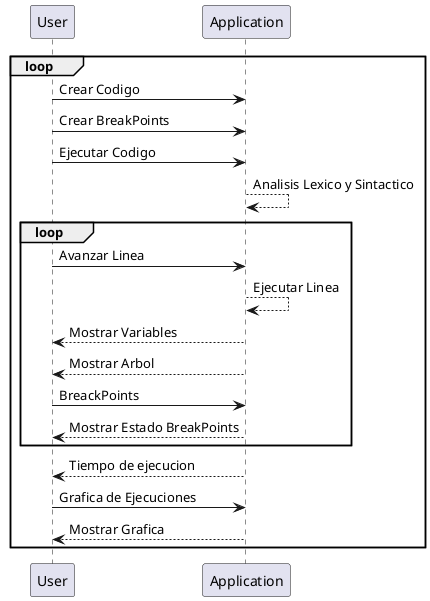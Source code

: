 @startuml
loop
User -> Application: Crear Codigo
User -> Application: Crear BreakPoints
User -> Application: Ejecutar Codigo
Application --> Application : Analisis Lexico y Sintactico
loop
User -> Application : Avanzar Linea
Application --> Application : Ejecutar Linea
Application --> User : Mostrar Variables
Application --> User : Mostrar Arbol
User -> Application : BreackPoints
Application --> User : Mostrar Estado BreakPoints
end
Application --> User : Tiempo de ejecucion
User -> Application : Grafica de Ejecuciones
Application --> User : Mostrar Grafica
end

@enduml